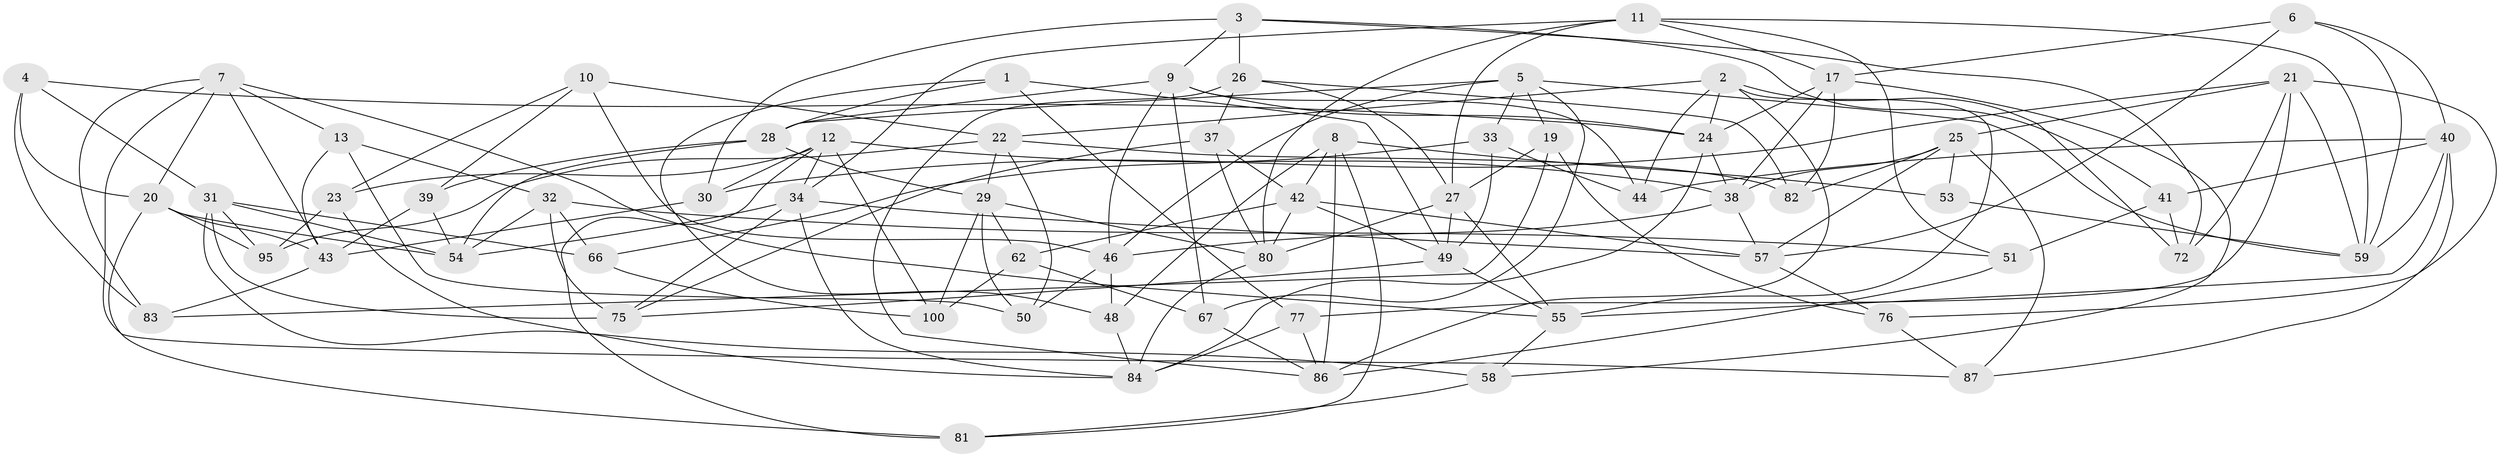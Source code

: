 // original degree distribution, {4: 1.0}
// Generated by graph-tools (version 1.1) at 2025/39/02/21/25 10:39:01]
// undirected, 65 vertices, 162 edges
graph export_dot {
graph [start="1"]
  node [color=gray90,style=filled];
  1;
  2 [super="+79"];
  3 [super="+98"];
  4;
  5 [super="+16"];
  6;
  7 [super="+94"];
  8 [super="+18"];
  9 [super="+15"];
  10;
  11 [super="+14"];
  12 [super="+56"];
  13;
  17 [super="+96"];
  19;
  20 [super="+36"];
  21 [super="+35"];
  22 [super="+88"];
  23;
  24 [super="+65"];
  25 [super="+52"];
  26 [super="+97"];
  27 [super="+70"];
  28 [super="+60"];
  29 [super="+45"];
  30;
  31 [super="+78"];
  32 [super="+61"];
  33;
  34 [super="+99"];
  37;
  38 [super="+74"];
  39;
  40 [super="+47"];
  41;
  42 [super="+85"];
  43 [super="+63"];
  44;
  46 [super="+64"];
  48;
  49 [super="+90"];
  50;
  51;
  53;
  54 [super="+69"];
  55 [super="+68"];
  57 [super="+73"];
  58;
  59 [super="+71"];
  62;
  66;
  67;
  72;
  75 [super="+92"];
  76;
  77;
  80 [super="+89"];
  81;
  82;
  83;
  84 [super="+93"];
  86 [super="+91"];
  87;
  95;
  100;
  1 -- 77;
  1 -- 48;
  1 -- 49;
  1 -- 28;
  2 -- 22;
  2 -- 55;
  2 -- 72;
  2 -- 44;
  2 -- 86;
  2 -- 24;
  3 -- 41;
  3 -- 9;
  3 -- 72;
  3 -- 26 [weight=2];
  3 -- 30;
  4 -- 83;
  4 -- 24;
  4 -- 20;
  4 -- 31;
  5 -- 33;
  5 -- 46;
  5 -- 19;
  5 -- 67;
  5 -- 59;
  5 -- 28;
  6 -- 57;
  6 -- 59;
  6 -- 40;
  6 -- 17;
  7 -- 13;
  7 -- 87;
  7 -- 43;
  7 -- 83;
  7 -- 55;
  7 -- 20;
  8 -- 53 [weight=2];
  8 -- 48;
  8 -- 86;
  8 -- 81;
  8 -- 42;
  9 -- 24;
  9 -- 44;
  9 -- 67;
  9 -- 28;
  9 -- 46;
  10 -- 46;
  10 -- 23;
  10 -- 39;
  10 -- 22;
  11 -- 17;
  11 -- 51;
  11 -- 27;
  11 -- 80;
  11 -- 59;
  11 -- 34;
  12 -- 23;
  12 -- 38;
  12 -- 100;
  12 -- 81;
  12 -- 30;
  12 -- 34;
  13 -- 43;
  13 -- 32;
  13 -- 50;
  17 -- 58;
  17 -- 82;
  17 -- 38;
  17 -- 24;
  19 -- 76;
  19 -- 83;
  19 -- 27;
  20 -- 54;
  20 -- 95;
  20 -- 81;
  20 -- 43;
  21 -- 25;
  21 -- 72;
  21 -- 77;
  21 -- 59;
  21 -- 76;
  21 -- 30;
  22 -- 95;
  22 -- 82;
  22 -- 50;
  22 -- 29;
  23 -- 95;
  23 -- 84;
  24 -- 38;
  24 -- 84;
  25 -- 53;
  25 -- 87;
  25 -- 82;
  25 -- 57;
  25 -- 38;
  26 -- 82;
  26 -- 86;
  26 -- 27;
  26 -- 37;
  27 -- 80;
  27 -- 49;
  27 -- 55;
  28 -- 54;
  28 -- 39;
  28 -- 29;
  29 -- 100;
  29 -- 50;
  29 -- 80;
  29 -- 62;
  30 -- 43;
  31 -- 66;
  31 -- 54;
  31 -- 75;
  31 -- 58;
  31 -- 95;
  32 -- 75 [weight=2];
  32 -- 66;
  32 -- 51;
  32 -- 54;
  33 -- 66;
  33 -- 44;
  33 -- 49;
  34 -- 84;
  34 -- 57;
  34 -- 75;
  34 -- 54;
  37 -- 75;
  37 -- 42;
  37 -- 80;
  38 -- 46;
  38 -- 57;
  39 -- 43;
  39 -- 54;
  40 -- 87;
  40 -- 41;
  40 -- 44;
  40 -- 59;
  40 -- 55;
  41 -- 51;
  41 -- 72;
  42 -- 62;
  42 -- 49;
  42 -- 80;
  42 -- 57;
  43 -- 83;
  46 -- 50;
  46 -- 48;
  48 -- 84;
  49 -- 55;
  49 -- 75;
  51 -- 86;
  53 -- 59;
  55 -- 58;
  57 -- 76;
  58 -- 81;
  62 -- 67;
  62 -- 100;
  66 -- 100;
  67 -- 86;
  76 -- 87;
  77 -- 84;
  77 -- 86;
  80 -- 84;
}
